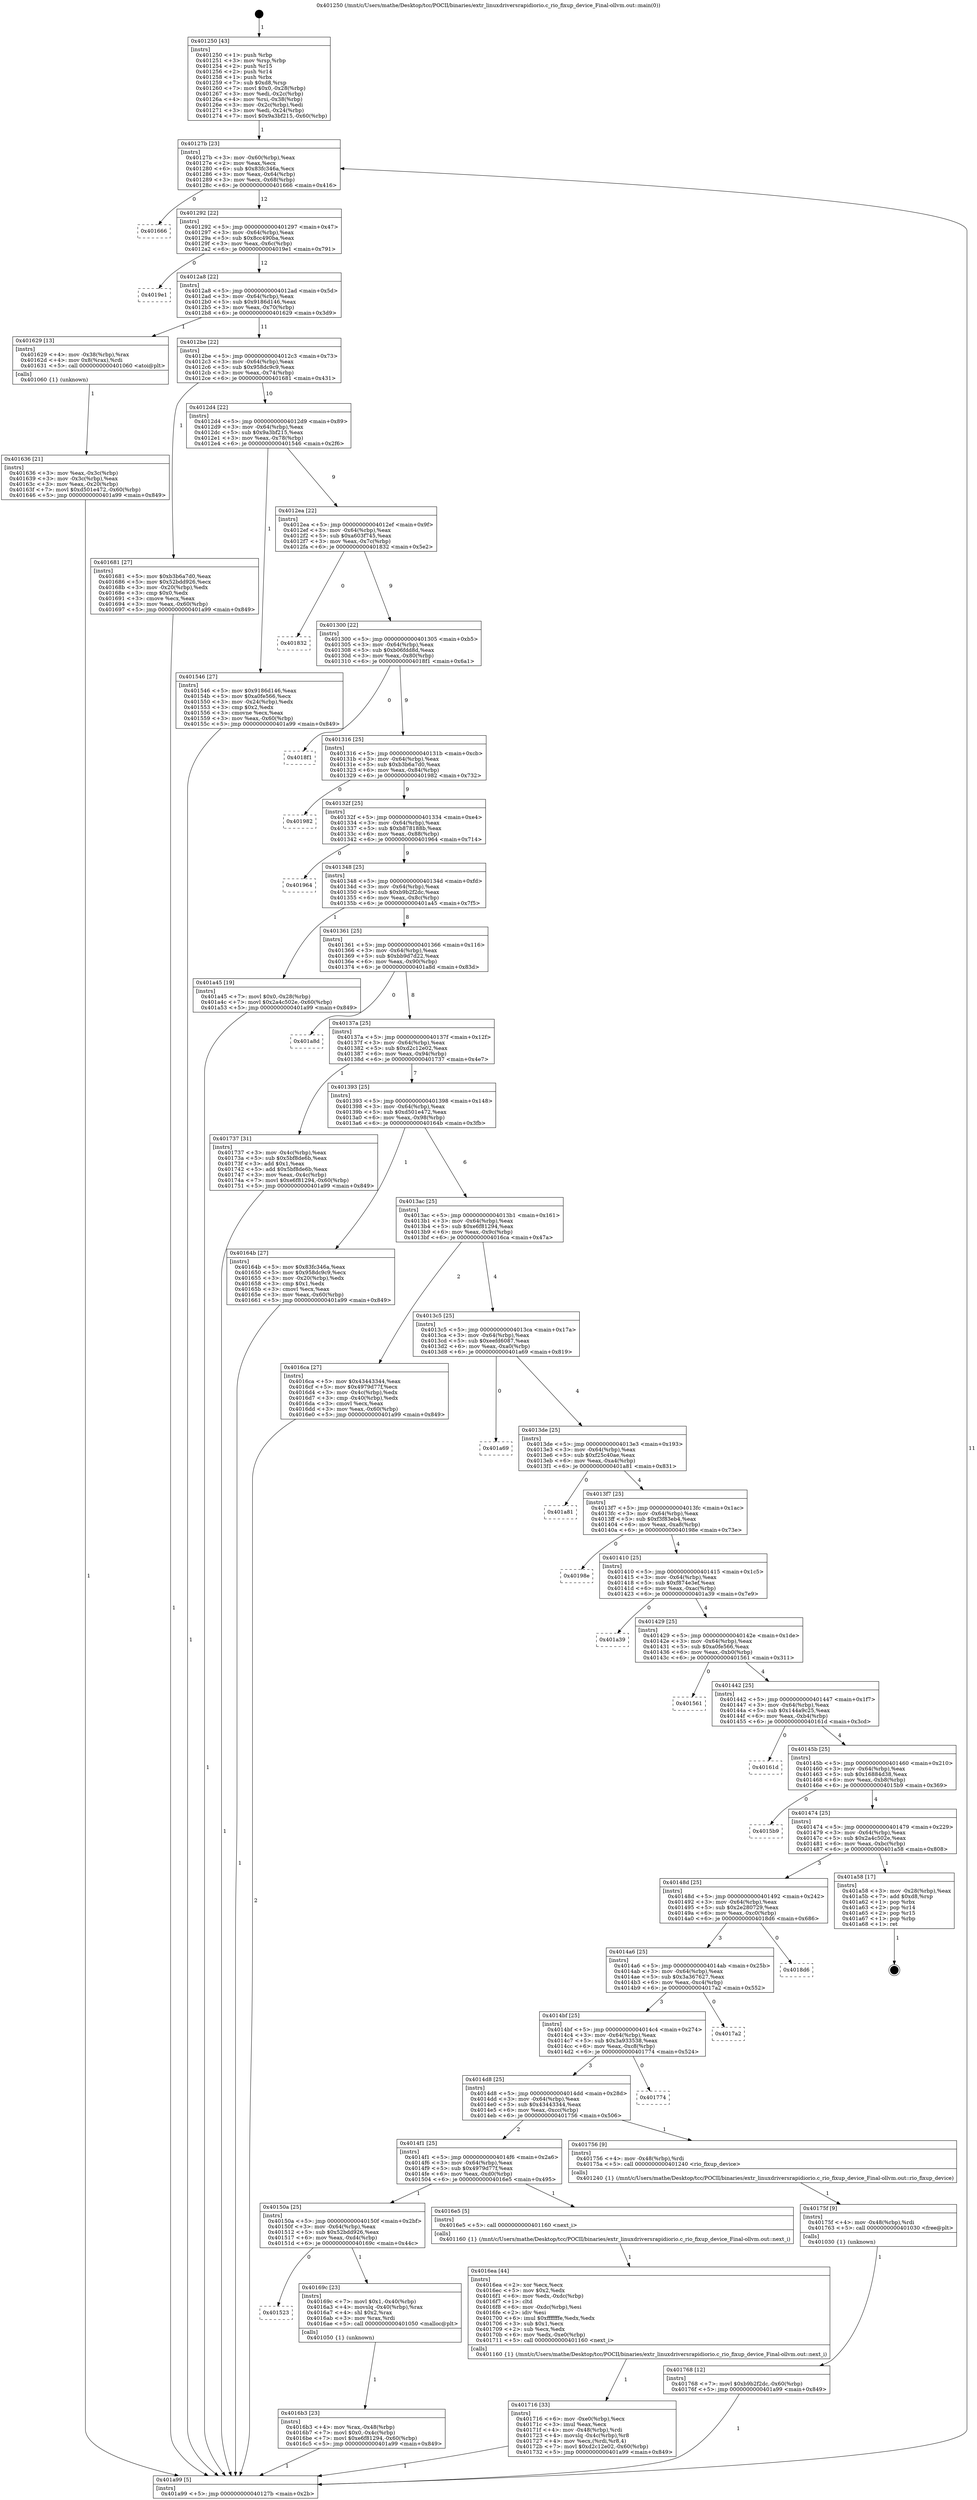 digraph "0x401250" {
  label = "0x401250 (/mnt/c/Users/mathe/Desktop/tcc/POCII/binaries/extr_linuxdriversrapidiorio.c_rio_fixup_device_Final-ollvm.out::main(0))"
  labelloc = "t"
  node[shape=record]

  Entry [label="",width=0.3,height=0.3,shape=circle,fillcolor=black,style=filled]
  "0x40127b" [label="{
     0x40127b [23]\l
     | [instrs]\l
     &nbsp;&nbsp;0x40127b \<+3\>: mov -0x60(%rbp),%eax\l
     &nbsp;&nbsp;0x40127e \<+2\>: mov %eax,%ecx\l
     &nbsp;&nbsp;0x401280 \<+6\>: sub $0x83fc346a,%ecx\l
     &nbsp;&nbsp;0x401286 \<+3\>: mov %eax,-0x64(%rbp)\l
     &nbsp;&nbsp;0x401289 \<+3\>: mov %ecx,-0x68(%rbp)\l
     &nbsp;&nbsp;0x40128c \<+6\>: je 0000000000401666 \<main+0x416\>\l
  }"]
  "0x401666" [label="{
     0x401666\l
  }", style=dashed]
  "0x401292" [label="{
     0x401292 [22]\l
     | [instrs]\l
     &nbsp;&nbsp;0x401292 \<+5\>: jmp 0000000000401297 \<main+0x47\>\l
     &nbsp;&nbsp;0x401297 \<+3\>: mov -0x64(%rbp),%eax\l
     &nbsp;&nbsp;0x40129a \<+5\>: sub $0x8cc490ba,%eax\l
     &nbsp;&nbsp;0x40129f \<+3\>: mov %eax,-0x6c(%rbp)\l
     &nbsp;&nbsp;0x4012a2 \<+6\>: je 00000000004019e1 \<main+0x791\>\l
  }"]
  Exit [label="",width=0.3,height=0.3,shape=circle,fillcolor=black,style=filled,peripheries=2]
  "0x4019e1" [label="{
     0x4019e1\l
  }", style=dashed]
  "0x4012a8" [label="{
     0x4012a8 [22]\l
     | [instrs]\l
     &nbsp;&nbsp;0x4012a8 \<+5\>: jmp 00000000004012ad \<main+0x5d\>\l
     &nbsp;&nbsp;0x4012ad \<+3\>: mov -0x64(%rbp),%eax\l
     &nbsp;&nbsp;0x4012b0 \<+5\>: sub $0x9186d146,%eax\l
     &nbsp;&nbsp;0x4012b5 \<+3\>: mov %eax,-0x70(%rbp)\l
     &nbsp;&nbsp;0x4012b8 \<+6\>: je 0000000000401629 \<main+0x3d9\>\l
  }"]
  "0x401768" [label="{
     0x401768 [12]\l
     | [instrs]\l
     &nbsp;&nbsp;0x401768 \<+7\>: movl $0xb9b2f2dc,-0x60(%rbp)\l
     &nbsp;&nbsp;0x40176f \<+5\>: jmp 0000000000401a99 \<main+0x849\>\l
  }"]
  "0x401629" [label="{
     0x401629 [13]\l
     | [instrs]\l
     &nbsp;&nbsp;0x401629 \<+4\>: mov -0x38(%rbp),%rax\l
     &nbsp;&nbsp;0x40162d \<+4\>: mov 0x8(%rax),%rdi\l
     &nbsp;&nbsp;0x401631 \<+5\>: call 0000000000401060 \<atoi@plt\>\l
     | [calls]\l
     &nbsp;&nbsp;0x401060 \{1\} (unknown)\l
  }"]
  "0x4012be" [label="{
     0x4012be [22]\l
     | [instrs]\l
     &nbsp;&nbsp;0x4012be \<+5\>: jmp 00000000004012c3 \<main+0x73\>\l
     &nbsp;&nbsp;0x4012c3 \<+3\>: mov -0x64(%rbp),%eax\l
     &nbsp;&nbsp;0x4012c6 \<+5\>: sub $0x958dc9c9,%eax\l
     &nbsp;&nbsp;0x4012cb \<+3\>: mov %eax,-0x74(%rbp)\l
     &nbsp;&nbsp;0x4012ce \<+6\>: je 0000000000401681 \<main+0x431\>\l
  }"]
  "0x40175f" [label="{
     0x40175f [9]\l
     | [instrs]\l
     &nbsp;&nbsp;0x40175f \<+4\>: mov -0x48(%rbp),%rdi\l
     &nbsp;&nbsp;0x401763 \<+5\>: call 0000000000401030 \<free@plt\>\l
     | [calls]\l
     &nbsp;&nbsp;0x401030 \{1\} (unknown)\l
  }"]
  "0x401681" [label="{
     0x401681 [27]\l
     | [instrs]\l
     &nbsp;&nbsp;0x401681 \<+5\>: mov $0xb3b6a7d0,%eax\l
     &nbsp;&nbsp;0x401686 \<+5\>: mov $0x52bdd926,%ecx\l
     &nbsp;&nbsp;0x40168b \<+3\>: mov -0x20(%rbp),%edx\l
     &nbsp;&nbsp;0x40168e \<+3\>: cmp $0x0,%edx\l
     &nbsp;&nbsp;0x401691 \<+3\>: cmove %ecx,%eax\l
     &nbsp;&nbsp;0x401694 \<+3\>: mov %eax,-0x60(%rbp)\l
     &nbsp;&nbsp;0x401697 \<+5\>: jmp 0000000000401a99 \<main+0x849\>\l
  }"]
  "0x4012d4" [label="{
     0x4012d4 [22]\l
     | [instrs]\l
     &nbsp;&nbsp;0x4012d4 \<+5\>: jmp 00000000004012d9 \<main+0x89\>\l
     &nbsp;&nbsp;0x4012d9 \<+3\>: mov -0x64(%rbp),%eax\l
     &nbsp;&nbsp;0x4012dc \<+5\>: sub $0x9a3bf215,%eax\l
     &nbsp;&nbsp;0x4012e1 \<+3\>: mov %eax,-0x78(%rbp)\l
     &nbsp;&nbsp;0x4012e4 \<+6\>: je 0000000000401546 \<main+0x2f6\>\l
  }"]
  "0x401716" [label="{
     0x401716 [33]\l
     | [instrs]\l
     &nbsp;&nbsp;0x401716 \<+6\>: mov -0xe0(%rbp),%ecx\l
     &nbsp;&nbsp;0x40171c \<+3\>: imul %eax,%ecx\l
     &nbsp;&nbsp;0x40171f \<+4\>: mov -0x48(%rbp),%rdi\l
     &nbsp;&nbsp;0x401723 \<+4\>: movslq -0x4c(%rbp),%r8\l
     &nbsp;&nbsp;0x401727 \<+4\>: mov %ecx,(%rdi,%r8,4)\l
     &nbsp;&nbsp;0x40172b \<+7\>: movl $0xd2c12e02,-0x60(%rbp)\l
     &nbsp;&nbsp;0x401732 \<+5\>: jmp 0000000000401a99 \<main+0x849\>\l
  }"]
  "0x401546" [label="{
     0x401546 [27]\l
     | [instrs]\l
     &nbsp;&nbsp;0x401546 \<+5\>: mov $0x9186d146,%eax\l
     &nbsp;&nbsp;0x40154b \<+5\>: mov $0xa0fe566,%ecx\l
     &nbsp;&nbsp;0x401550 \<+3\>: mov -0x24(%rbp),%edx\l
     &nbsp;&nbsp;0x401553 \<+3\>: cmp $0x2,%edx\l
     &nbsp;&nbsp;0x401556 \<+3\>: cmovne %ecx,%eax\l
     &nbsp;&nbsp;0x401559 \<+3\>: mov %eax,-0x60(%rbp)\l
     &nbsp;&nbsp;0x40155c \<+5\>: jmp 0000000000401a99 \<main+0x849\>\l
  }"]
  "0x4012ea" [label="{
     0x4012ea [22]\l
     | [instrs]\l
     &nbsp;&nbsp;0x4012ea \<+5\>: jmp 00000000004012ef \<main+0x9f\>\l
     &nbsp;&nbsp;0x4012ef \<+3\>: mov -0x64(%rbp),%eax\l
     &nbsp;&nbsp;0x4012f2 \<+5\>: sub $0xa603f745,%eax\l
     &nbsp;&nbsp;0x4012f7 \<+3\>: mov %eax,-0x7c(%rbp)\l
     &nbsp;&nbsp;0x4012fa \<+6\>: je 0000000000401832 \<main+0x5e2\>\l
  }"]
  "0x401a99" [label="{
     0x401a99 [5]\l
     | [instrs]\l
     &nbsp;&nbsp;0x401a99 \<+5\>: jmp 000000000040127b \<main+0x2b\>\l
  }"]
  "0x401250" [label="{
     0x401250 [43]\l
     | [instrs]\l
     &nbsp;&nbsp;0x401250 \<+1\>: push %rbp\l
     &nbsp;&nbsp;0x401251 \<+3\>: mov %rsp,%rbp\l
     &nbsp;&nbsp;0x401254 \<+2\>: push %r15\l
     &nbsp;&nbsp;0x401256 \<+2\>: push %r14\l
     &nbsp;&nbsp;0x401258 \<+1\>: push %rbx\l
     &nbsp;&nbsp;0x401259 \<+7\>: sub $0xd8,%rsp\l
     &nbsp;&nbsp;0x401260 \<+7\>: movl $0x0,-0x28(%rbp)\l
     &nbsp;&nbsp;0x401267 \<+3\>: mov %edi,-0x2c(%rbp)\l
     &nbsp;&nbsp;0x40126a \<+4\>: mov %rsi,-0x38(%rbp)\l
     &nbsp;&nbsp;0x40126e \<+3\>: mov -0x2c(%rbp),%edi\l
     &nbsp;&nbsp;0x401271 \<+3\>: mov %edi,-0x24(%rbp)\l
     &nbsp;&nbsp;0x401274 \<+7\>: movl $0x9a3bf215,-0x60(%rbp)\l
  }"]
  "0x401636" [label="{
     0x401636 [21]\l
     | [instrs]\l
     &nbsp;&nbsp;0x401636 \<+3\>: mov %eax,-0x3c(%rbp)\l
     &nbsp;&nbsp;0x401639 \<+3\>: mov -0x3c(%rbp),%eax\l
     &nbsp;&nbsp;0x40163c \<+3\>: mov %eax,-0x20(%rbp)\l
     &nbsp;&nbsp;0x40163f \<+7\>: movl $0xd501e472,-0x60(%rbp)\l
     &nbsp;&nbsp;0x401646 \<+5\>: jmp 0000000000401a99 \<main+0x849\>\l
  }"]
  "0x4016ea" [label="{
     0x4016ea [44]\l
     | [instrs]\l
     &nbsp;&nbsp;0x4016ea \<+2\>: xor %ecx,%ecx\l
     &nbsp;&nbsp;0x4016ec \<+5\>: mov $0x2,%edx\l
     &nbsp;&nbsp;0x4016f1 \<+6\>: mov %edx,-0xdc(%rbp)\l
     &nbsp;&nbsp;0x4016f7 \<+1\>: cltd\l
     &nbsp;&nbsp;0x4016f8 \<+6\>: mov -0xdc(%rbp),%esi\l
     &nbsp;&nbsp;0x4016fe \<+2\>: idiv %esi\l
     &nbsp;&nbsp;0x401700 \<+6\>: imul $0xfffffffe,%edx,%edx\l
     &nbsp;&nbsp;0x401706 \<+3\>: sub $0x1,%ecx\l
     &nbsp;&nbsp;0x401709 \<+2\>: sub %ecx,%edx\l
     &nbsp;&nbsp;0x40170b \<+6\>: mov %edx,-0xe0(%rbp)\l
     &nbsp;&nbsp;0x401711 \<+5\>: call 0000000000401160 \<next_i\>\l
     | [calls]\l
     &nbsp;&nbsp;0x401160 \{1\} (/mnt/c/Users/mathe/Desktop/tcc/POCII/binaries/extr_linuxdriversrapidiorio.c_rio_fixup_device_Final-ollvm.out::next_i)\l
  }"]
  "0x401832" [label="{
     0x401832\l
  }", style=dashed]
  "0x401300" [label="{
     0x401300 [22]\l
     | [instrs]\l
     &nbsp;&nbsp;0x401300 \<+5\>: jmp 0000000000401305 \<main+0xb5\>\l
     &nbsp;&nbsp;0x401305 \<+3\>: mov -0x64(%rbp),%eax\l
     &nbsp;&nbsp;0x401308 \<+5\>: sub $0xb06fdd8d,%eax\l
     &nbsp;&nbsp;0x40130d \<+3\>: mov %eax,-0x80(%rbp)\l
     &nbsp;&nbsp;0x401310 \<+6\>: je 00000000004018f1 \<main+0x6a1\>\l
  }"]
  "0x4016b3" [label="{
     0x4016b3 [23]\l
     | [instrs]\l
     &nbsp;&nbsp;0x4016b3 \<+4\>: mov %rax,-0x48(%rbp)\l
     &nbsp;&nbsp;0x4016b7 \<+7\>: movl $0x0,-0x4c(%rbp)\l
     &nbsp;&nbsp;0x4016be \<+7\>: movl $0xe6f81294,-0x60(%rbp)\l
     &nbsp;&nbsp;0x4016c5 \<+5\>: jmp 0000000000401a99 \<main+0x849\>\l
  }"]
  "0x4018f1" [label="{
     0x4018f1\l
  }", style=dashed]
  "0x401316" [label="{
     0x401316 [25]\l
     | [instrs]\l
     &nbsp;&nbsp;0x401316 \<+5\>: jmp 000000000040131b \<main+0xcb\>\l
     &nbsp;&nbsp;0x40131b \<+3\>: mov -0x64(%rbp),%eax\l
     &nbsp;&nbsp;0x40131e \<+5\>: sub $0xb3b6a7d0,%eax\l
     &nbsp;&nbsp;0x401323 \<+6\>: mov %eax,-0x84(%rbp)\l
     &nbsp;&nbsp;0x401329 \<+6\>: je 0000000000401982 \<main+0x732\>\l
  }"]
  "0x401523" [label="{
     0x401523\l
  }", style=dashed]
  "0x401982" [label="{
     0x401982\l
  }", style=dashed]
  "0x40132f" [label="{
     0x40132f [25]\l
     | [instrs]\l
     &nbsp;&nbsp;0x40132f \<+5\>: jmp 0000000000401334 \<main+0xe4\>\l
     &nbsp;&nbsp;0x401334 \<+3\>: mov -0x64(%rbp),%eax\l
     &nbsp;&nbsp;0x401337 \<+5\>: sub $0xb878188b,%eax\l
     &nbsp;&nbsp;0x40133c \<+6\>: mov %eax,-0x88(%rbp)\l
     &nbsp;&nbsp;0x401342 \<+6\>: je 0000000000401964 \<main+0x714\>\l
  }"]
  "0x40169c" [label="{
     0x40169c [23]\l
     | [instrs]\l
     &nbsp;&nbsp;0x40169c \<+7\>: movl $0x1,-0x40(%rbp)\l
     &nbsp;&nbsp;0x4016a3 \<+4\>: movslq -0x40(%rbp),%rax\l
     &nbsp;&nbsp;0x4016a7 \<+4\>: shl $0x2,%rax\l
     &nbsp;&nbsp;0x4016ab \<+3\>: mov %rax,%rdi\l
     &nbsp;&nbsp;0x4016ae \<+5\>: call 0000000000401050 \<malloc@plt\>\l
     | [calls]\l
     &nbsp;&nbsp;0x401050 \{1\} (unknown)\l
  }"]
  "0x401964" [label="{
     0x401964\l
  }", style=dashed]
  "0x401348" [label="{
     0x401348 [25]\l
     | [instrs]\l
     &nbsp;&nbsp;0x401348 \<+5\>: jmp 000000000040134d \<main+0xfd\>\l
     &nbsp;&nbsp;0x40134d \<+3\>: mov -0x64(%rbp),%eax\l
     &nbsp;&nbsp;0x401350 \<+5\>: sub $0xb9b2f2dc,%eax\l
     &nbsp;&nbsp;0x401355 \<+6\>: mov %eax,-0x8c(%rbp)\l
     &nbsp;&nbsp;0x40135b \<+6\>: je 0000000000401a45 \<main+0x7f5\>\l
  }"]
  "0x40150a" [label="{
     0x40150a [25]\l
     | [instrs]\l
     &nbsp;&nbsp;0x40150a \<+5\>: jmp 000000000040150f \<main+0x2bf\>\l
     &nbsp;&nbsp;0x40150f \<+3\>: mov -0x64(%rbp),%eax\l
     &nbsp;&nbsp;0x401512 \<+5\>: sub $0x52bdd926,%eax\l
     &nbsp;&nbsp;0x401517 \<+6\>: mov %eax,-0xd4(%rbp)\l
     &nbsp;&nbsp;0x40151d \<+6\>: je 000000000040169c \<main+0x44c\>\l
  }"]
  "0x401a45" [label="{
     0x401a45 [19]\l
     | [instrs]\l
     &nbsp;&nbsp;0x401a45 \<+7\>: movl $0x0,-0x28(%rbp)\l
     &nbsp;&nbsp;0x401a4c \<+7\>: movl $0x2a4c502e,-0x60(%rbp)\l
     &nbsp;&nbsp;0x401a53 \<+5\>: jmp 0000000000401a99 \<main+0x849\>\l
  }"]
  "0x401361" [label="{
     0x401361 [25]\l
     | [instrs]\l
     &nbsp;&nbsp;0x401361 \<+5\>: jmp 0000000000401366 \<main+0x116\>\l
     &nbsp;&nbsp;0x401366 \<+3\>: mov -0x64(%rbp),%eax\l
     &nbsp;&nbsp;0x401369 \<+5\>: sub $0xbb9d7d22,%eax\l
     &nbsp;&nbsp;0x40136e \<+6\>: mov %eax,-0x90(%rbp)\l
     &nbsp;&nbsp;0x401374 \<+6\>: je 0000000000401a8d \<main+0x83d\>\l
  }"]
  "0x4016e5" [label="{
     0x4016e5 [5]\l
     | [instrs]\l
     &nbsp;&nbsp;0x4016e5 \<+5\>: call 0000000000401160 \<next_i\>\l
     | [calls]\l
     &nbsp;&nbsp;0x401160 \{1\} (/mnt/c/Users/mathe/Desktop/tcc/POCII/binaries/extr_linuxdriversrapidiorio.c_rio_fixup_device_Final-ollvm.out::next_i)\l
  }"]
  "0x401a8d" [label="{
     0x401a8d\l
  }", style=dashed]
  "0x40137a" [label="{
     0x40137a [25]\l
     | [instrs]\l
     &nbsp;&nbsp;0x40137a \<+5\>: jmp 000000000040137f \<main+0x12f\>\l
     &nbsp;&nbsp;0x40137f \<+3\>: mov -0x64(%rbp),%eax\l
     &nbsp;&nbsp;0x401382 \<+5\>: sub $0xd2c12e02,%eax\l
     &nbsp;&nbsp;0x401387 \<+6\>: mov %eax,-0x94(%rbp)\l
     &nbsp;&nbsp;0x40138d \<+6\>: je 0000000000401737 \<main+0x4e7\>\l
  }"]
  "0x4014f1" [label="{
     0x4014f1 [25]\l
     | [instrs]\l
     &nbsp;&nbsp;0x4014f1 \<+5\>: jmp 00000000004014f6 \<main+0x2a6\>\l
     &nbsp;&nbsp;0x4014f6 \<+3\>: mov -0x64(%rbp),%eax\l
     &nbsp;&nbsp;0x4014f9 \<+5\>: sub $0x4979d77f,%eax\l
     &nbsp;&nbsp;0x4014fe \<+6\>: mov %eax,-0xd0(%rbp)\l
     &nbsp;&nbsp;0x401504 \<+6\>: je 00000000004016e5 \<main+0x495\>\l
  }"]
  "0x401737" [label="{
     0x401737 [31]\l
     | [instrs]\l
     &nbsp;&nbsp;0x401737 \<+3\>: mov -0x4c(%rbp),%eax\l
     &nbsp;&nbsp;0x40173a \<+5\>: sub $0x5bf8de6b,%eax\l
     &nbsp;&nbsp;0x40173f \<+3\>: add $0x1,%eax\l
     &nbsp;&nbsp;0x401742 \<+5\>: add $0x5bf8de6b,%eax\l
     &nbsp;&nbsp;0x401747 \<+3\>: mov %eax,-0x4c(%rbp)\l
     &nbsp;&nbsp;0x40174a \<+7\>: movl $0xe6f81294,-0x60(%rbp)\l
     &nbsp;&nbsp;0x401751 \<+5\>: jmp 0000000000401a99 \<main+0x849\>\l
  }"]
  "0x401393" [label="{
     0x401393 [25]\l
     | [instrs]\l
     &nbsp;&nbsp;0x401393 \<+5\>: jmp 0000000000401398 \<main+0x148\>\l
     &nbsp;&nbsp;0x401398 \<+3\>: mov -0x64(%rbp),%eax\l
     &nbsp;&nbsp;0x40139b \<+5\>: sub $0xd501e472,%eax\l
     &nbsp;&nbsp;0x4013a0 \<+6\>: mov %eax,-0x98(%rbp)\l
     &nbsp;&nbsp;0x4013a6 \<+6\>: je 000000000040164b \<main+0x3fb\>\l
  }"]
  "0x401756" [label="{
     0x401756 [9]\l
     | [instrs]\l
     &nbsp;&nbsp;0x401756 \<+4\>: mov -0x48(%rbp),%rdi\l
     &nbsp;&nbsp;0x40175a \<+5\>: call 0000000000401240 \<rio_fixup_device\>\l
     | [calls]\l
     &nbsp;&nbsp;0x401240 \{1\} (/mnt/c/Users/mathe/Desktop/tcc/POCII/binaries/extr_linuxdriversrapidiorio.c_rio_fixup_device_Final-ollvm.out::rio_fixup_device)\l
  }"]
  "0x40164b" [label="{
     0x40164b [27]\l
     | [instrs]\l
     &nbsp;&nbsp;0x40164b \<+5\>: mov $0x83fc346a,%eax\l
     &nbsp;&nbsp;0x401650 \<+5\>: mov $0x958dc9c9,%ecx\l
     &nbsp;&nbsp;0x401655 \<+3\>: mov -0x20(%rbp),%edx\l
     &nbsp;&nbsp;0x401658 \<+3\>: cmp $0x1,%edx\l
     &nbsp;&nbsp;0x40165b \<+3\>: cmovl %ecx,%eax\l
     &nbsp;&nbsp;0x40165e \<+3\>: mov %eax,-0x60(%rbp)\l
     &nbsp;&nbsp;0x401661 \<+5\>: jmp 0000000000401a99 \<main+0x849\>\l
  }"]
  "0x4013ac" [label="{
     0x4013ac [25]\l
     | [instrs]\l
     &nbsp;&nbsp;0x4013ac \<+5\>: jmp 00000000004013b1 \<main+0x161\>\l
     &nbsp;&nbsp;0x4013b1 \<+3\>: mov -0x64(%rbp),%eax\l
     &nbsp;&nbsp;0x4013b4 \<+5\>: sub $0xe6f81294,%eax\l
     &nbsp;&nbsp;0x4013b9 \<+6\>: mov %eax,-0x9c(%rbp)\l
     &nbsp;&nbsp;0x4013bf \<+6\>: je 00000000004016ca \<main+0x47a\>\l
  }"]
  "0x4014d8" [label="{
     0x4014d8 [25]\l
     | [instrs]\l
     &nbsp;&nbsp;0x4014d8 \<+5\>: jmp 00000000004014dd \<main+0x28d\>\l
     &nbsp;&nbsp;0x4014dd \<+3\>: mov -0x64(%rbp),%eax\l
     &nbsp;&nbsp;0x4014e0 \<+5\>: sub $0x43443344,%eax\l
     &nbsp;&nbsp;0x4014e5 \<+6\>: mov %eax,-0xcc(%rbp)\l
     &nbsp;&nbsp;0x4014eb \<+6\>: je 0000000000401756 \<main+0x506\>\l
  }"]
  "0x4016ca" [label="{
     0x4016ca [27]\l
     | [instrs]\l
     &nbsp;&nbsp;0x4016ca \<+5\>: mov $0x43443344,%eax\l
     &nbsp;&nbsp;0x4016cf \<+5\>: mov $0x4979d77f,%ecx\l
     &nbsp;&nbsp;0x4016d4 \<+3\>: mov -0x4c(%rbp),%edx\l
     &nbsp;&nbsp;0x4016d7 \<+3\>: cmp -0x40(%rbp),%edx\l
     &nbsp;&nbsp;0x4016da \<+3\>: cmovl %ecx,%eax\l
     &nbsp;&nbsp;0x4016dd \<+3\>: mov %eax,-0x60(%rbp)\l
     &nbsp;&nbsp;0x4016e0 \<+5\>: jmp 0000000000401a99 \<main+0x849\>\l
  }"]
  "0x4013c5" [label="{
     0x4013c5 [25]\l
     | [instrs]\l
     &nbsp;&nbsp;0x4013c5 \<+5\>: jmp 00000000004013ca \<main+0x17a\>\l
     &nbsp;&nbsp;0x4013ca \<+3\>: mov -0x64(%rbp),%eax\l
     &nbsp;&nbsp;0x4013cd \<+5\>: sub $0xeefd6087,%eax\l
     &nbsp;&nbsp;0x4013d2 \<+6\>: mov %eax,-0xa0(%rbp)\l
     &nbsp;&nbsp;0x4013d8 \<+6\>: je 0000000000401a69 \<main+0x819\>\l
  }"]
  "0x401774" [label="{
     0x401774\l
  }", style=dashed]
  "0x401a69" [label="{
     0x401a69\l
  }", style=dashed]
  "0x4013de" [label="{
     0x4013de [25]\l
     | [instrs]\l
     &nbsp;&nbsp;0x4013de \<+5\>: jmp 00000000004013e3 \<main+0x193\>\l
     &nbsp;&nbsp;0x4013e3 \<+3\>: mov -0x64(%rbp),%eax\l
     &nbsp;&nbsp;0x4013e6 \<+5\>: sub $0xf25c40ae,%eax\l
     &nbsp;&nbsp;0x4013eb \<+6\>: mov %eax,-0xa4(%rbp)\l
     &nbsp;&nbsp;0x4013f1 \<+6\>: je 0000000000401a81 \<main+0x831\>\l
  }"]
  "0x4014bf" [label="{
     0x4014bf [25]\l
     | [instrs]\l
     &nbsp;&nbsp;0x4014bf \<+5\>: jmp 00000000004014c4 \<main+0x274\>\l
     &nbsp;&nbsp;0x4014c4 \<+3\>: mov -0x64(%rbp),%eax\l
     &nbsp;&nbsp;0x4014c7 \<+5\>: sub $0x3a933538,%eax\l
     &nbsp;&nbsp;0x4014cc \<+6\>: mov %eax,-0xc8(%rbp)\l
     &nbsp;&nbsp;0x4014d2 \<+6\>: je 0000000000401774 \<main+0x524\>\l
  }"]
  "0x401a81" [label="{
     0x401a81\l
  }", style=dashed]
  "0x4013f7" [label="{
     0x4013f7 [25]\l
     | [instrs]\l
     &nbsp;&nbsp;0x4013f7 \<+5\>: jmp 00000000004013fc \<main+0x1ac\>\l
     &nbsp;&nbsp;0x4013fc \<+3\>: mov -0x64(%rbp),%eax\l
     &nbsp;&nbsp;0x4013ff \<+5\>: sub $0xf3f83eb4,%eax\l
     &nbsp;&nbsp;0x401404 \<+6\>: mov %eax,-0xa8(%rbp)\l
     &nbsp;&nbsp;0x40140a \<+6\>: je 000000000040198e \<main+0x73e\>\l
  }"]
  "0x4017a2" [label="{
     0x4017a2\l
  }", style=dashed]
  "0x40198e" [label="{
     0x40198e\l
  }", style=dashed]
  "0x401410" [label="{
     0x401410 [25]\l
     | [instrs]\l
     &nbsp;&nbsp;0x401410 \<+5\>: jmp 0000000000401415 \<main+0x1c5\>\l
     &nbsp;&nbsp;0x401415 \<+3\>: mov -0x64(%rbp),%eax\l
     &nbsp;&nbsp;0x401418 \<+5\>: sub $0xf874e3ef,%eax\l
     &nbsp;&nbsp;0x40141d \<+6\>: mov %eax,-0xac(%rbp)\l
     &nbsp;&nbsp;0x401423 \<+6\>: je 0000000000401a39 \<main+0x7e9\>\l
  }"]
  "0x4014a6" [label="{
     0x4014a6 [25]\l
     | [instrs]\l
     &nbsp;&nbsp;0x4014a6 \<+5\>: jmp 00000000004014ab \<main+0x25b\>\l
     &nbsp;&nbsp;0x4014ab \<+3\>: mov -0x64(%rbp),%eax\l
     &nbsp;&nbsp;0x4014ae \<+5\>: sub $0x3a367627,%eax\l
     &nbsp;&nbsp;0x4014b3 \<+6\>: mov %eax,-0xc4(%rbp)\l
     &nbsp;&nbsp;0x4014b9 \<+6\>: je 00000000004017a2 \<main+0x552\>\l
  }"]
  "0x401a39" [label="{
     0x401a39\l
  }", style=dashed]
  "0x401429" [label="{
     0x401429 [25]\l
     | [instrs]\l
     &nbsp;&nbsp;0x401429 \<+5\>: jmp 000000000040142e \<main+0x1de\>\l
     &nbsp;&nbsp;0x40142e \<+3\>: mov -0x64(%rbp),%eax\l
     &nbsp;&nbsp;0x401431 \<+5\>: sub $0xa0fe566,%eax\l
     &nbsp;&nbsp;0x401436 \<+6\>: mov %eax,-0xb0(%rbp)\l
     &nbsp;&nbsp;0x40143c \<+6\>: je 0000000000401561 \<main+0x311\>\l
  }"]
  "0x4018d6" [label="{
     0x4018d6\l
  }", style=dashed]
  "0x401561" [label="{
     0x401561\l
  }", style=dashed]
  "0x401442" [label="{
     0x401442 [25]\l
     | [instrs]\l
     &nbsp;&nbsp;0x401442 \<+5\>: jmp 0000000000401447 \<main+0x1f7\>\l
     &nbsp;&nbsp;0x401447 \<+3\>: mov -0x64(%rbp),%eax\l
     &nbsp;&nbsp;0x40144a \<+5\>: sub $0x144a9c25,%eax\l
     &nbsp;&nbsp;0x40144f \<+6\>: mov %eax,-0xb4(%rbp)\l
     &nbsp;&nbsp;0x401455 \<+6\>: je 000000000040161d \<main+0x3cd\>\l
  }"]
  "0x40148d" [label="{
     0x40148d [25]\l
     | [instrs]\l
     &nbsp;&nbsp;0x40148d \<+5\>: jmp 0000000000401492 \<main+0x242\>\l
     &nbsp;&nbsp;0x401492 \<+3\>: mov -0x64(%rbp),%eax\l
     &nbsp;&nbsp;0x401495 \<+5\>: sub $0x2e280729,%eax\l
     &nbsp;&nbsp;0x40149a \<+6\>: mov %eax,-0xc0(%rbp)\l
     &nbsp;&nbsp;0x4014a0 \<+6\>: je 00000000004018d6 \<main+0x686\>\l
  }"]
  "0x40161d" [label="{
     0x40161d\l
  }", style=dashed]
  "0x40145b" [label="{
     0x40145b [25]\l
     | [instrs]\l
     &nbsp;&nbsp;0x40145b \<+5\>: jmp 0000000000401460 \<main+0x210\>\l
     &nbsp;&nbsp;0x401460 \<+3\>: mov -0x64(%rbp),%eax\l
     &nbsp;&nbsp;0x401463 \<+5\>: sub $0x16884d38,%eax\l
     &nbsp;&nbsp;0x401468 \<+6\>: mov %eax,-0xb8(%rbp)\l
     &nbsp;&nbsp;0x40146e \<+6\>: je 00000000004015b9 \<main+0x369\>\l
  }"]
  "0x401a58" [label="{
     0x401a58 [17]\l
     | [instrs]\l
     &nbsp;&nbsp;0x401a58 \<+3\>: mov -0x28(%rbp),%eax\l
     &nbsp;&nbsp;0x401a5b \<+7\>: add $0xd8,%rsp\l
     &nbsp;&nbsp;0x401a62 \<+1\>: pop %rbx\l
     &nbsp;&nbsp;0x401a63 \<+2\>: pop %r14\l
     &nbsp;&nbsp;0x401a65 \<+2\>: pop %r15\l
     &nbsp;&nbsp;0x401a67 \<+1\>: pop %rbp\l
     &nbsp;&nbsp;0x401a68 \<+1\>: ret\l
  }"]
  "0x4015b9" [label="{
     0x4015b9\l
  }", style=dashed]
  "0x401474" [label="{
     0x401474 [25]\l
     | [instrs]\l
     &nbsp;&nbsp;0x401474 \<+5\>: jmp 0000000000401479 \<main+0x229\>\l
     &nbsp;&nbsp;0x401479 \<+3\>: mov -0x64(%rbp),%eax\l
     &nbsp;&nbsp;0x40147c \<+5\>: sub $0x2a4c502e,%eax\l
     &nbsp;&nbsp;0x401481 \<+6\>: mov %eax,-0xbc(%rbp)\l
     &nbsp;&nbsp;0x401487 \<+6\>: je 0000000000401a58 \<main+0x808\>\l
  }"]
  Entry -> "0x401250" [label=" 1"]
  "0x40127b" -> "0x401666" [label=" 0"]
  "0x40127b" -> "0x401292" [label=" 12"]
  "0x401a58" -> Exit [label=" 1"]
  "0x401292" -> "0x4019e1" [label=" 0"]
  "0x401292" -> "0x4012a8" [label=" 12"]
  "0x401a45" -> "0x401a99" [label=" 1"]
  "0x4012a8" -> "0x401629" [label=" 1"]
  "0x4012a8" -> "0x4012be" [label=" 11"]
  "0x401768" -> "0x401a99" [label=" 1"]
  "0x4012be" -> "0x401681" [label=" 1"]
  "0x4012be" -> "0x4012d4" [label=" 10"]
  "0x40175f" -> "0x401768" [label=" 1"]
  "0x4012d4" -> "0x401546" [label=" 1"]
  "0x4012d4" -> "0x4012ea" [label=" 9"]
  "0x401546" -> "0x401a99" [label=" 1"]
  "0x401250" -> "0x40127b" [label=" 1"]
  "0x401a99" -> "0x40127b" [label=" 11"]
  "0x401629" -> "0x401636" [label=" 1"]
  "0x401636" -> "0x401a99" [label=" 1"]
  "0x401756" -> "0x40175f" [label=" 1"]
  "0x4012ea" -> "0x401832" [label=" 0"]
  "0x4012ea" -> "0x401300" [label=" 9"]
  "0x401737" -> "0x401a99" [label=" 1"]
  "0x401300" -> "0x4018f1" [label=" 0"]
  "0x401300" -> "0x401316" [label=" 9"]
  "0x401716" -> "0x401a99" [label=" 1"]
  "0x401316" -> "0x401982" [label=" 0"]
  "0x401316" -> "0x40132f" [label=" 9"]
  "0x4016ea" -> "0x401716" [label=" 1"]
  "0x40132f" -> "0x401964" [label=" 0"]
  "0x40132f" -> "0x401348" [label=" 9"]
  "0x4016e5" -> "0x4016ea" [label=" 1"]
  "0x401348" -> "0x401a45" [label=" 1"]
  "0x401348" -> "0x401361" [label=" 8"]
  "0x4016b3" -> "0x401a99" [label=" 1"]
  "0x401361" -> "0x401a8d" [label=" 0"]
  "0x401361" -> "0x40137a" [label=" 8"]
  "0x40169c" -> "0x4016b3" [label=" 1"]
  "0x40137a" -> "0x401737" [label=" 1"]
  "0x40137a" -> "0x401393" [label=" 7"]
  "0x40150a" -> "0x40169c" [label=" 1"]
  "0x401393" -> "0x40164b" [label=" 1"]
  "0x401393" -> "0x4013ac" [label=" 6"]
  "0x40164b" -> "0x401a99" [label=" 1"]
  "0x401681" -> "0x401a99" [label=" 1"]
  "0x4016ca" -> "0x401a99" [label=" 2"]
  "0x4013ac" -> "0x4016ca" [label=" 2"]
  "0x4013ac" -> "0x4013c5" [label=" 4"]
  "0x4014f1" -> "0x4016e5" [label=" 1"]
  "0x4013c5" -> "0x401a69" [label=" 0"]
  "0x4013c5" -> "0x4013de" [label=" 4"]
  "0x40150a" -> "0x401523" [label=" 0"]
  "0x4013de" -> "0x401a81" [label=" 0"]
  "0x4013de" -> "0x4013f7" [label=" 4"]
  "0x4014d8" -> "0x401756" [label=" 1"]
  "0x4013f7" -> "0x40198e" [label=" 0"]
  "0x4013f7" -> "0x401410" [label=" 4"]
  "0x4014f1" -> "0x40150a" [label=" 1"]
  "0x401410" -> "0x401a39" [label=" 0"]
  "0x401410" -> "0x401429" [label=" 4"]
  "0x4014bf" -> "0x401774" [label=" 0"]
  "0x401429" -> "0x401561" [label=" 0"]
  "0x401429" -> "0x401442" [label=" 4"]
  "0x4014d8" -> "0x4014f1" [label=" 2"]
  "0x401442" -> "0x40161d" [label=" 0"]
  "0x401442" -> "0x40145b" [label=" 4"]
  "0x4014a6" -> "0x4017a2" [label=" 0"]
  "0x40145b" -> "0x4015b9" [label=" 0"]
  "0x40145b" -> "0x401474" [label=" 4"]
  "0x4014bf" -> "0x4014d8" [label=" 3"]
  "0x401474" -> "0x401a58" [label=" 1"]
  "0x401474" -> "0x40148d" [label=" 3"]
  "0x4014a6" -> "0x4014bf" [label=" 3"]
  "0x40148d" -> "0x4018d6" [label=" 0"]
  "0x40148d" -> "0x4014a6" [label=" 3"]
}
